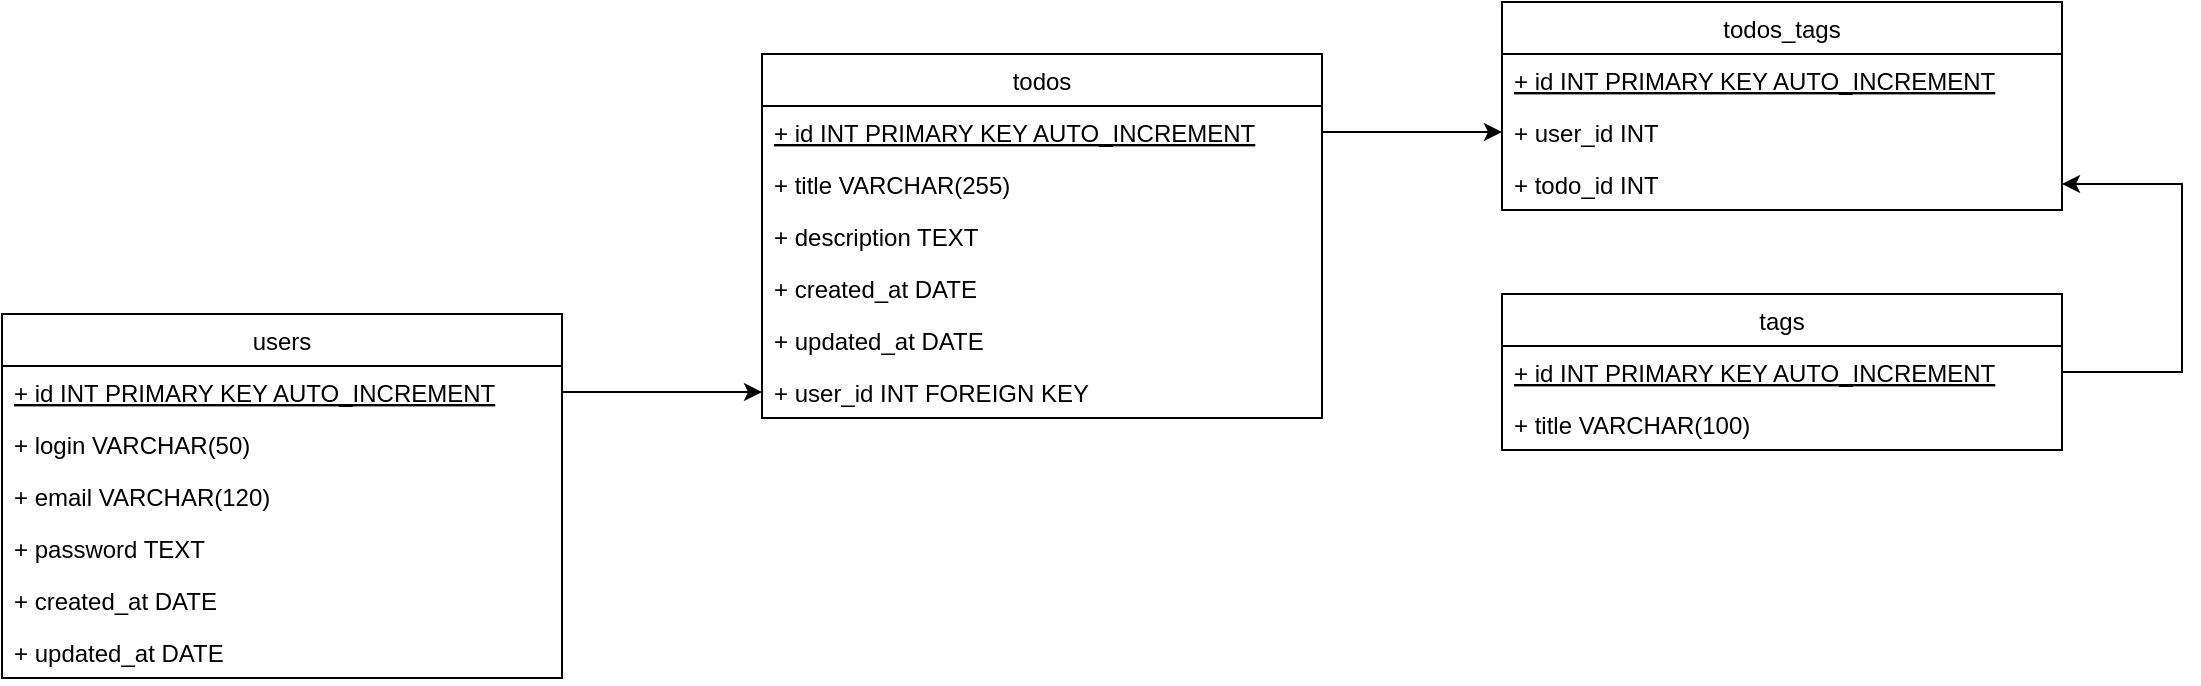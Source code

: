 <mxfile version="20.0.3" type="device"><diagram id="o5TXXFCihR1qqcIvFCwG" name="Page-1"><mxGraphModel dx="1237" dy="613" grid="1" gridSize="10" guides="1" tooltips="1" connect="1" arrows="1" fold="1" page="1" pageScale="1" pageWidth="827" pageHeight="1169" math="0" shadow="0"><root><mxCell id="0"/><mxCell id="1" parent="0"/><mxCell id="iLX4VV7Qwy_MmVt4g8-V-2" value="users" style="swimlane;fontStyle=0;childLayout=stackLayout;horizontal=1;startSize=26;fillColor=none;horizontalStack=0;resizeParent=1;resizeParentMax=0;resizeLast=0;collapsible=1;marginBottom=0;" vertex="1" parent="1"><mxGeometry x="90" y="240" width="280" height="182" as="geometry"/></mxCell><mxCell id="iLX4VV7Qwy_MmVt4g8-V-3" value="+ id INT PRIMARY KEY AUTO_INCREMENT" style="text;strokeColor=none;fillColor=none;align=left;verticalAlign=top;spacingLeft=4;spacingRight=4;overflow=hidden;rotatable=0;points=[[0,0.5],[1,0.5]];portConstraint=eastwest;fontStyle=4" vertex="1" parent="iLX4VV7Qwy_MmVt4g8-V-2"><mxGeometry y="26" width="280" height="26" as="geometry"/></mxCell><mxCell id="iLX4VV7Qwy_MmVt4g8-V-4" value="+ login VARCHAR(50)" style="text;strokeColor=none;fillColor=none;align=left;verticalAlign=top;spacingLeft=4;spacingRight=4;overflow=hidden;rotatable=0;points=[[0,0.5],[1,0.5]];portConstraint=eastwest;" vertex="1" parent="iLX4VV7Qwy_MmVt4g8-V-2"><mxGeometry y="52" width="280" height="26" as="geometry"/></mxCell><mxCell id="iLX4VV7Qwy_MmVt4g8-V-5" value="+ email VARCHAR(120)" style="text;strokeColor=none;fillColor=none;align=left;verticalAlign=top;spacingLeft=4;spacingRight=4;overflow=hidden;rotatable=0;points=[[0,0.5],[1,0.5]];portConstraint=eastwest;" vertex="1" parent="iLX4VV7Qwy_MmVt4g8-V-2"><mxGeometry y="78" width="280" height="26" as="geometry"/></mxCell><mxCell id="iLX4VV7Qwy_MmVt4g8-V-8" value="+ password TEXT" style="text;strokeColor=none;fillColor=none;align=left;verticalAlign=top;spacingLeft=4;spacingRight=4;overflow=hidden;rotatable=0;points=[[0,0.5],[1,0.5]];portConstraint=eastwest;" vertex="1" parent="iLX4VV7Qwy_MmVt4g8-V-2"><mxGeometry y="104" width="280" height="26" as="geometry"/></mxCell><mxCell id="iLX4VV7Qwy_MmVt4g8-V-15" value="+ created_at DATE" style="text;strokeColor=none;fillColor=none;align=left;verticalAlign=top;spacingLeft=4;spacingRight=4;overflow=hidden;rotatable=0;points=[[0,0.5],[1,0.5]];portConstraint=eastwest;" vertex="1" parent="iLX4VV7Qwy_MmVt4g8-V-2"><mxGeometry y="130" width="280" height="26" as="geometry"/></mxCell><mxCell id="iLX4VV7Qwy_MmVt4g8-V-16" value="+ updated_at DATE" style="text;strokeColor=none;fillColor=none;align=left;verticalAlign=top;spacingLeft=4;spacingRight=4;overflow=hidden;rotatable=0;points=[[0,0.5],[1,0.5]];portConstraint=eastwest;" vertex="1" parent="iLX4VV7Qwy_MmVt4g8-V-2"><mxGeometry y="156" width="280" height="26" as="geometry"/></mxCell><mxCell id="iLX4VV7Qwy_MmVt4g8-V-10" value="todos" style="swimlane;fontStyle=0;childLayout=stackLayout;horizontal=1;startSize=26;fillColor=none;horizontalStack=0;resizeParent=1;resizeParentMax=0;resizeLast=0;collapsible=1;marginBottom=0;" vertex="1" parent="1"><mxGeometry x="470" y="110" width="280" height="182" as="geometry"/></mxCell><mxCell id="iLX4VV7Qwy_MmVt4g8-V-11" value="+ id INT PRIMARY KEY AUTO_INCREMENT" style="text;strokeColor=none;fillColor=none;align=left;verticalAlign=top;spacingLeft=4;spacingRight=4;overflow=hidden;rotatable=0;points=[[0,0.5],[1,0.5]];portConstraint=eastwest;fontStyle=4" vertex="1" parent="iLX4VV7Qwy_MmVt4g8-V-10"><mxGeometry y="26" width="280" height="26" as="geometry"/></mxCell><mxCell id="iLX4VV7Qwy_MmVt4g8-V-12" value="+ title VARCHAR(255)" style="text;strokeColor=none;fillColor=none;align=left;verticalAlign=top;spacingLeft=4;spacingRight=4;overflow=hidden;rotatable=0;points=[[0,0.5],[1,0.5]];portConstraint=eastwest;" vertex="1" parent="iLX4VV7Qwy_MmVt4g8-V-10"><mxGeometry y="52" width="280" height="26" as="geometry"/></mxCell><mxCell id="iLX4VV7Qwy_MmVt4g8-V-13" value="+ description TEXT" style="text;strokeColor=none;fillColor=none;align=left;verticalAlign=top;spacingLeft=4;spacingRight=4;overflow=hidden;rotatable=0;points=[[0,0.5],[1,0.5]];portConstraint=eastwest;" vertex="1" parent="iLX4VV7Qwy_MmVt4g8-V-10"><mxGeometry y="78" width="280" height="26" as="geometry"/></mxCell><mxCell id="iLX4VV7Qwy_MmVt4g8-V-14" value="+ created_at DATE" style="text;strokeColor=none;fillColor=none;align=left;verticalAlign=top;spacingLeft=4;spacingRight=4;overflow=hidden;rotatable=0;points=[[0,0.5],[1,0.5]];portConstraint=eastwest;" vertex="1" parent="iLX4VV7Qwy_MmVt4g8-V-10"><mxGeometry y="104" width="280" height="26" as="geometry"/></mxCell><mxCell id="iLX4VV7Qwy_MmVt4g8-V-17" value="+ updated_at DATE" style="text;strokeColor=none;fillColor=none;align=left;verticalAlign=top;spacingLeft=4;spacingRight=4;overflow=hidden;rotatable=0;points=[[0,0.5],[1,0.5]];portConstraint=eastwest;" vertex="1" parent="iLX4VV7Qwy_MmVt4g8-V-10"><mxGeometry y="130" width="280" height="26" as="geometry"/></mxCell><mxCell id="iLX4VV7Qwy_MmVt4g8-V-42" value="+ user_id INT FOREIGN KEY" style="text;strokeColor=none;fillColor=none;align=left;verticalAlign=top;spacingLeft=4;spacingRight=4;overflow=hidden;rotatable=0;points=[[0,0.5],[1,0.5]];portConstraint=eastwest;" vertex="1" parent="iLX4VV7Qwy_MmVt4g8-V-10"><mxGeometry y="156" width="280" height="26" as="geometry"/></mxCell><mxCell id="iLX4VV7Qwy_MmVt4g8-V-18" value="tags" style="swimlane;fontStyle=0;childLayout=stackLayout;horizontal=1;startSize=26;fillColor=none;horizontalStack=0;resizeParent=1;resizeParentMax=0;resizeLast=0;collapsible=1;marginBottom=0;" vertex="1" parent="1"><mxGeometry x="840" y="230" width="280" height="78" as="geometry"/></mxCell><mxCell id="iLX4VV7Qwy_MmVt4g8-V-19" value="+ id INT PRIMARY KEY AUTO_INCREMENT" style="text;strokeColor=none;fillColor=none;align=left;verticalAlign=top;spacingLeft=4;spacingRight=4;overflow=hidden;rotatable=0;points=[[0,0.5],[1,0.5]];portConstraint=eastwest;fontStyle=4" vertex="1" parent="iLX4VV7Qwy_MmVt4g8-V-18"><mxGeometry y="26" width="280" height="26" as="geometry"/></mxCell><mxCell id="iLX4VV7Qwy_MmVt4g8-V-20" value="+ title VARCHAR(100)" style="text;strokeColor=none;fillColor=none;align=left;verticalAlign=top;spacingLeft=4;spacingRight=4;overflow=hidden;rotatable=0;points=[[0,0.5],[1,0.5]];portConstraint=eastwest;" vertex="1" parent="iLX4VV7Qwy_MmVt4g8-V-18"><mxGeometry y="52" width="280" height="26" as="geometry"/></mxCell><mxCell id="iLX4VV7Qwy_MmVt4g8-V-38" value="todos_tags" style="swimlane;fontStyle=0;childLayout=stackLayout;horizontal=1;startSize=26;fillColor=none;horizontalStack=0;resizeParent=1;resizeParentMax=0;resizeLast=0;collapsible=1;marginBottom=0;" vertex="1" parent="1"><mxGeometry x="840" y="84" width="280" height="104" as="geometry"/></mxCell><mxCell id="iLX4VV7Qwy_MmVt4g8-V-39" value="+ id INT PRIMARY KEY AUTO_INCREMENT" style="text;strokeColor=none;fillColor=none;align=left;verticalAlign=top;spacingLeft=4;spacingRight=4;overflow=hidden;rotatable=0;points=[[0,0.5],[1,0.5]];portConstraint=eastwest;fontStyle=4" vertex="1" parent="iLX4VV7Qwy_MmVt4g8-V-38"><mxGeometry y="26" width="280" height="26" as="geometry"/></mxCell><mxCell id="iLX4VV7Qwy_MmVt4g8-V-40" value="+ user_id INT" style="text;strokeColor=none;fillColor=none;align=left;verticalAlign=top;spacingLeft=4;spacingRight=4;overflow=hidden;rotatable=0;points=[[0,0.5],[1,0.5]];portConstraint=eastwest;" vertex="1" parent="iLX4VV7Qwy_MmVt4g8-V-38"><mxGeometry y="52" width="280" height="26" as="geometry"/></mxCell><mxCell id="iLX4VV7Qwy_MmVt4g8-V-41" value="+ todo_id INT" style="text;strokeColor=none;fillColor=none;align=left;verticalAlign=top;spacingLeft=4;spacingRight=4;overflow=hidden;rotatable=0;points=[[0,0.5],[1,0.5]];portConstraint=eastwest;" vertex="1" parent="iLX4VV7Qwy_MmVt4g8-V-38"><mxGeometry y="78" width="280" height="26" as="geometry"/></mxCell><mxCell id="iLX4VV7Qwy_MmVt4g8-V-43" style="edgeStyle=orthogonalEdgeStyle;rounded=0;orthogonalLoop=1;jettySize=auto;html=1;exitX=1;exitY=0.5;exitDx=0;exitDy=0;entryX=0;entryY=0.5;entryDx=0;entryDy=0;" edge="1" parent="1" source="iLX4VV7Qwy_MmVt4g8-V-3" target="iLX4VV7Qwy_MmVt4g8-V-42"><mxGeometry relative="1" as="geometry"/></mxCell><mxCell id="iLX4VV7Qwy_MmVt4g8-V-44" style="edgeStyle=orthogonalEdgeStyle;rounded=0;orthogonalLoop=1;jettySize=auto;html=1;exitX=1;exitY=0.5;exitDx=0;exitDy=0;entryX=0;entryY=0.5;entryDx=0;entryDy=0;" edge="1" parent="1" source="iLX4VV7Qwy_MmVt4g8-V-11" target="iLX4VV7Qwy_MmVt4g8-V-40"><mxGeometry relative="1" as="geometry"/></mxCell><mxCell id="iLX4VV7Qwy_MmVt4g8-V-45" style="edgeStyle=orthogonalEdgeStyle;rounded=0;orthogonalLoop=1;jettySize=auto;html=1;exitX=1;exitY=0.5;exitDx=0;exitDy=0;entryX=1;entryY=0.5;entryDx=0;entryDy=0;" edge="1" parent="1" source="iLX4VV7Qwy_MmVt4g8-V-19" target="iLX4VV7Qwy_MmVt4g8-V-41"><mxGeometry relative="1" as="geometry"><Array as="points"><mxPoint x="1180" y="269"/><mxPoint x="1180" y="175"/></Array></mxGeometry></mxCell></root></mxGraphModel></diagram></mxfile>